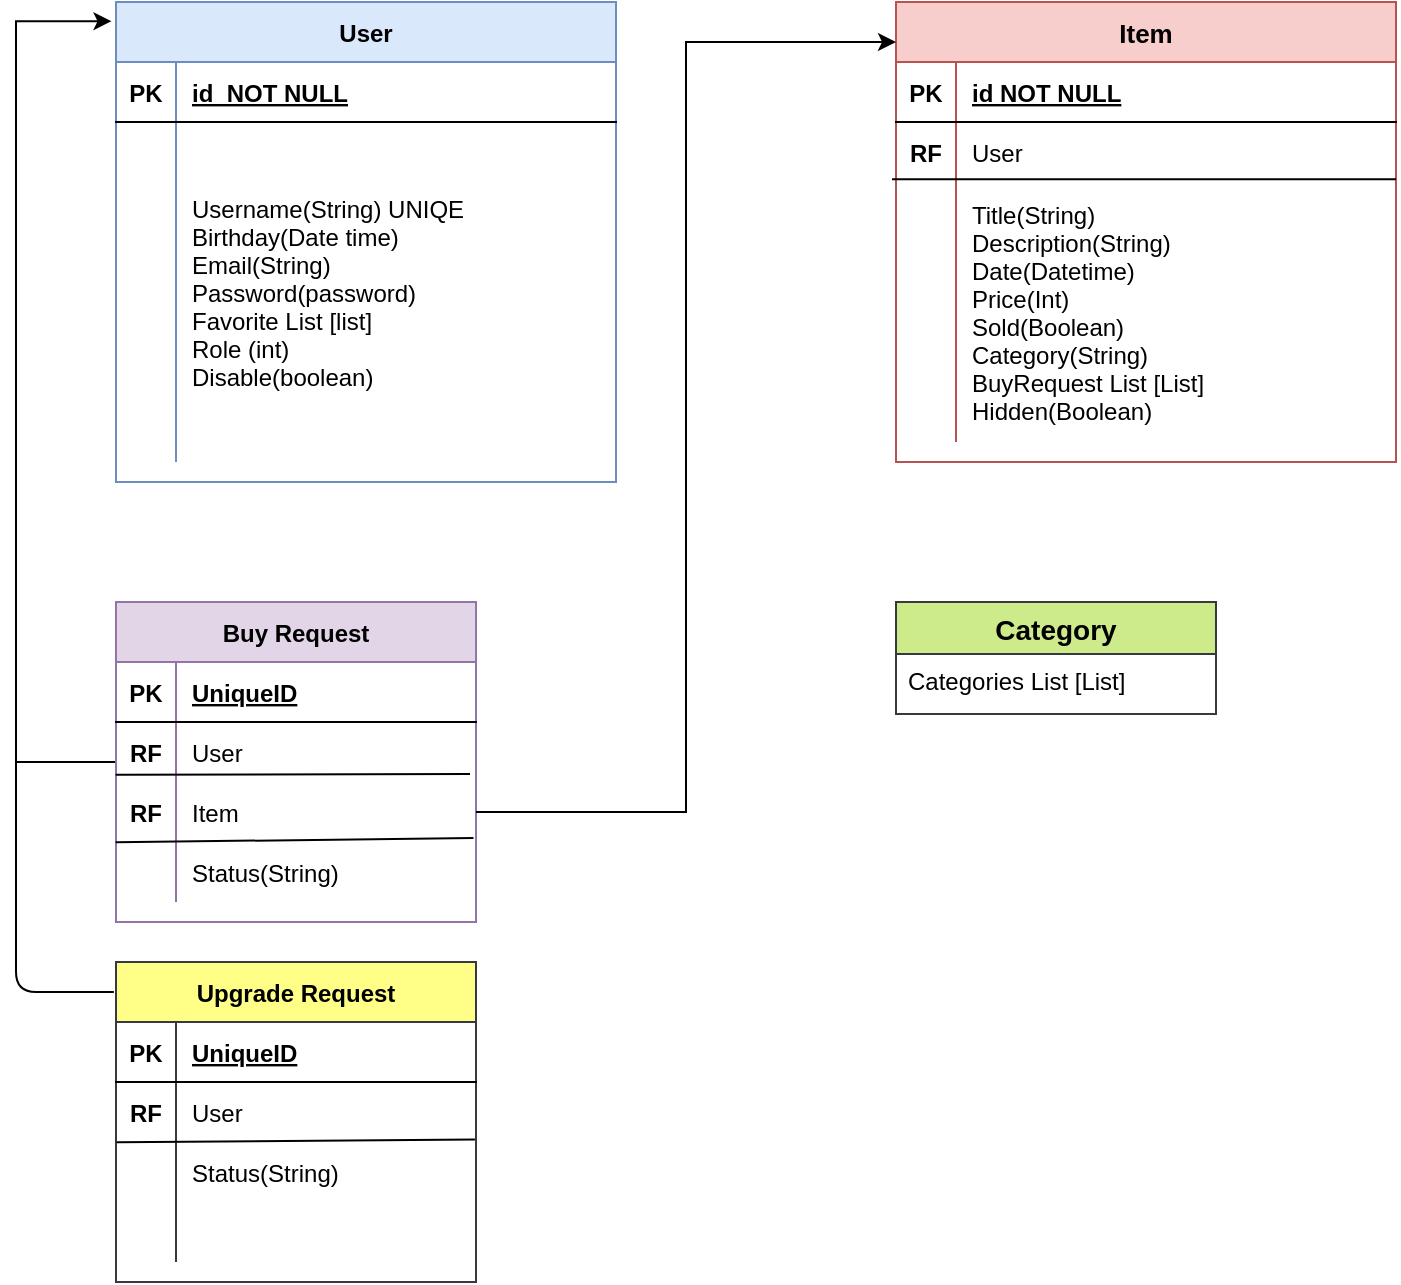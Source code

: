 <mxfile version="14.1.1" type="device"><diagram id="R2lEEEUBdFMjLlhIrx00" name="Page-1"><mxGraphModel dx="1574" dy="877" grid="1" gridSize="10" guides="1" tooltips="1" connect="1" arrows="1" fold="1" page="1" pageScale="1" pageWidth="850" pageHeight="1100" math="0" shadow="0" extFonts="Permanent Marker^https://fonts.googleapis.com/css?family=Permanent+Marker"><root><mxCell id="0"/><mxCell id="1" parent="0"/><mxCell id="C-vyLk0tnHw3VtMMgP7b-2" value="Item" style="shape=table;startSize=30;container=1;collapsible=1;childLayout=tableLayout;fixedRows=1;rowLines=0;fontStyle=1;align=center;resizeLast=1;fillColor=#f8cecc;strokeColor=#b85450;fontSize=13;" parent="1" vertex="1"><mxGeometry x="450" y="120" width="250" height="230" as="geometry"/></mxCell><mxCell id="C-vyLk0tnHw3VtMMgP7b-3" value="" style="shape=partialRectangle;collapsible=0;dropTarget=0;pointerEvents=0;fillColor=none;points=[[0,0.5],[1,0.5]];portConstraint=eastwest;top=0;left=0;right=0;bottom=1;" parent="C-vyLk0tnHw3VtMMgP7b-2" vertex="1"><mxGeometry y="30" width="250" height="30" as="geometry"/></mxCell><mxCell id="C-vyLk0tnHw3VtMMgP7b-4" value="PK" style="shape=partialRectangle;overflow=hidden;connectable=0;fillColor=none;top=0;left=0;bottom=0;right=0;fontStyle=1;" parent="C-vyLk0tnHw3VtMMgP7b-3" vertex="1"><mxGeometry width="30" height="30" as="geometry"/></mxCell><mxCell id="C-vyLk0tnHw3VtMMgP7b-5" value="id NOT NULL " style="shape=partialRectangle;overflow=hidden;connectable=0;fillColor=none;top=0;left=0;bottom=0;right=0;align=left;spacingLeft=6;fontStyle=5;" parent="C-vyLk0tnHw3VtMMgP7b-3" vertex="1"><mxGeometry x="30" width="220" height="30" as="geometry"/></mxCell><mxCell id="C-vyLk0tnHw3VtMMgP7b-6" value="" style="shape=partialRectangle;collapsible=0;dropTarget=0;pointerEvents=0;fillColor=none;points=[[0,0.5],[1,0.5]];portConstraint=eastwest;top=0;left=0;right=0;bottom=0;" parent="C-vyLk0tnHw3VtMMgP7b-2" vertex="1"><mxGeometry y="60" width="250" height="30" as="geometry"/></mxCell><mxCell id="C-vyLk0tnHw3VtMMgP7b-7" value="RF" style="shape=partialRectangle;overflow=hidden;connectable=0;fillColor=none;top=0;left=0;bottom=0;right=0;fontStyle=1" parent="C-vyLk0tnHw3VtMMgP7b-6" vertex="1"><mxGeometry width="30" height="30" as="geometry"/></mxCell><mxCell id="C-vyLk0tnHw3VtMMgP7b-8" value="User" style="shape=partialRectangle;overflow=hidden;connectable=0;fillColor=none;top=0;left=0;bottom=0;right=0;align=left;spacingLeft=6;" parent="C-vyLk0tnHw3VtMMgP7b-6" vertex="1"><mxGeometry x="30" width="220" height="30" as="geometry"/></mxCell><mxCell id="C-vyLk0tnHw3VtMMgP7b-9" value="" style="shape=partialRectangle;collapsible=0;dropTarget=0;pointerEvents=0;fillColor=none;points=[[0,0.5],[1,0.5]];portConstraint=eastwest;top=0;left=0;right=0;bottom=0;" parent="C-vyLk0tnHw3VtMMgP7b-2" vertex="1"><mxGeometry y="90" width="250" height="130" as="geometry"/></mxCell><mxCell id="C-vyLk0tnHw3VtMMgP7b-10" value="" style="shape=partialRectangle;overflow=hidden;connectable=0;fillColor=none;top=0;left=0;bottom=0;right=0;" parent="C-vyLk0tnHw3VtMMgP7b-9" vertex="1"><mxGeometry width="30" height="130" as="geometry"/></mxCell><mxCell id="C-vyLk0tnHw3VtMMgP7b-11" value="Title(String)&#10;Description(String)&#10;Date(Datetime)&#10;Price(Int)&#10;Sold(Boolean)&#10;Category(String)&#10;BuyRequest List [List]&#10;Hidden(Boolean)" style="shape=partialRectangle;overflow=hidden;connectable=0;fillColor=none;top=0;left=0;bottom=0;right=0;align=left;spacingLeft=6;" parent="C-vyLk0tnHw3VtMMgP7b-9" vertex="1"><mxGeometry x="30" width="220" height="130" as="geometry"/></mxCell><mxCell id="NDbP5OFxEhmsv88Ck_BK-4" value="" style="endArrow=none;html=1;entryX=1;entryY=-0.011;entryDx=0;entryDy=0;entryPerimeter=0;exitX=-0.008;exitY=-0.011;exitDx=0;exitDy=0;exitPerimeter=0;" parent="C-vyLk0tnHw3VtMMgP7b-2" source="C-vyLk0tnHw3VtMMgP7b-9" target="C-vyLk0tnHw3VtMMgP7b-9" edge="1"><mxGeometry width="50" height="50" relative="1" as="geometry"><mxPoint x="-150" y="180" as="sourcePoint"/><mxPoint x="-100" y="130" as="targetPoint"/></mxGeometry></mxCell><mxCell id="C-vyLk0tnHw3VtMMgP7b-23" value="User" style="shape=table;startSize=30;container=1;collapsible=1;childLayout=tableLayout;fixedRows=1;rowLines=0;fontStyle=1;align=center;resizeLast=1;fillColor=#dae8fc;strokeColor=#6c8ebf;" parent="1" vertex="1"><mxGeometry x="60" y="120" width="250" height="240" as="geometry"/></mxCell><mxCell id="C-vyLk0tnHw3VtMMgP7b-24" value="" style="shape=partialRectangle;collapsible=0;dropTarget=0;pointerEvents=0;fillColor=none;points=[[0,0.5],[1,0.5]];portConstraint=eastwest;top=0;left=0;right=0;bottom=1;" parent="C-vyLk0tnHw3VtMMgP7b-23" vertex="1"><mxGeometry y="30" width="250" height="30" as="geometry"/></mxCell><mxCell id="C-vyLk0tnHw3VtMMgP7b-25" value="PK" style="shape=partialRectangle;overflow=hidden;connectable=0;fillColor=none;top=0;left=0;bottom=0;right=0;fontStyle=1;" parent="C-vyLk0tnHw3VtMMgP7b-24" vertex="1"><mxGeometry width="30" height="30" as="geometry"/></mxCell><mxCell id="C-vyLk0tnHw3VtMMgP7b-26" value="id  NOT NULL " style="shape=partialRectangle;overflow=hidden;connectable=0;fillColor=none;top=0;left=0;bottom=0;right=0;align=left;spacingLeft=6;fontStyle=5;" parent="C-vyLk0tnHw3VtMMgP7b-24" vertex="1"><mxGeometry x="30" width="220" height="30" as="geometry"/></mxCell><mxCell id="C-vyLk0tnHw3VtMMgP7b-27" value="" style="shape=partialRectangle;collapsible=0;dropTarget=0;pointerEvents=0;fillColor=none;points=[[0,0.5],[1,0.5]];portConstraint=eastwest;top=0;left=0;right=0;bottom=0;" parent="C-vyLk0tnHw3VtMMgP7b-23" vertex="1"><mxGeometry y="60" width="250" height="170" as="geometry"/></mxCell><mxCell id="C-vyLk0tnHw3VtMMgP7b-28" value="" style="shape=partialRectangle;overflow=hidden;connectable=0;fillColor=none;top=0;left=0;bottom=0;right=0;" parent="C-vyLk0tnHw3VtMMgP7b-27" vertex="1"><mxGeometry width="30" height="170" as="geometry"/></mxCell><mxCell id="C-vyLk0tnHw3VtMMgP7b-29" value="Username(String) UNIQE&#10;Birthday(Date time)&#10;Email(String)&#10;Password(password)&#10;Favorite List [list]&#10;Role (int)&#10;Disable(boolean)" style="shape=partialRectangle;overflow=hidden;connectable=0;fillColor=none;top=0;left=0;bottom=0;right=0;align=left;spacingLeft=6;" parent="C-vyLk0tnHw3VtMMgP7b-27" vertex="1"><mxGeometry x="30" width="220" height="170" as="geometry"/></mxCell><mxCell id="NDbP5OFxEhmsv88Ck_BK-7" value="Category" style="swimlane;fontStyle=1;childLayout=stackLayout;horizontal=1;startSize=26;horizontalStack=0;resizeParent=1;resizeParentMax=0;resizeLast=0;collapsible=1;marginBottom=0;align=center;fontSize=14;fillColor=#cdeb8b;strokeColor=#36393d;" parent="1" vertex="1"><mxGeometry x="450" y="420" width="160" height="56" as="geometry"/></mxCell><mxCell id="NDbP5OFxEhmsv88Ck_BK-8" value="Categories List [List]" style="text;strokeColor=none;fillColor=none;spacingLeft=4;spacingRight=4;overflow=hidden;rotatable=0;points=[[0,0.5],[1,0.5]];portConstraint=eastwest;fontSize=12;" parent="NDbP5OFxEhmsv88Ck_BK-7" vertex="1"><mxGeometry y="26" width="160" height="30" as="geometry"/></mxCell><mxCell id="wZSVOhYG4t2OdKzAJYdu-12" style="edgeStyle=orthogonalEdgeStyle;rounded=0;orthogonalLoop=1;jettySize=auto;html=1;entryX=-0.009;entryY=0.04;entryDx=0;entryDy=0;entryPerimeter=0;" edge="1" parent="1" source="NDbP5OFxEhmsv88Ck_BK-12" target="C-vyLk0tnHw3VtMMgP7b-23"><mxGeometry relative="1" as="geometry"><mxPoint x="30" y="130" as="targetPoint"/><Array as="points"><mxPoint x="10" y="500"/><mxPoint x="10" y="130"/></Array></mxGeometry></mxCell><mxCell id="NDbP5OFxEhmsv88Ck_BK-12" value="Buy Request" style="shape=table;startSize=30;container=1;collapsible=1;childLayout=tableLayout;fixedRows=1;rowLines=0;fontStyle=1;align=center;resizeLast=1;fillColor=#e1d5e7;strokeColor=#9673a6;" parent="1" vertex="1"><mxGeometry x="60" y="420" width="180" height="160" as="geometry"/></mxCell><mxCell id="NDbP5OFxEhmsv88Ck_BK-13" value="" style="shape=partialRectangle;collapsible=0;dropTarget=0;pointerEvents=0;fillColor=none;top=0;left=0;bottom=1;right=0;points=[[0,0.5],[1,0.5]];portConstraint=eastwest;" parent="NDbP5OFxEhmsv88Ck_BK-12" vertex="1"><mxGeometry y="30" width="180" height="30" as="geometry"/></mxCell><mxCell id="NDbP5OFxEhmsv88Ck_BK-14" value="PK" style="shape=partialRectangle;connectable=0;fillColor=none;top=0;left=0;bottom=0;right=0;fontStyle=1;overflow=hidden;" parent="NDbP5OFxEhmsv88Ck_BK-13" vertex="1"><mxGeometry width="30" height="30" as="geometry"/></mxCell><mxCell id="NDbP5OFxEhmsv88Ck_BK-15" value="UniqueID" style="shape=partialRectangle;connectable=0;fillColor=none;top=0;left=0;bottom=0;right=0;align=left;spacingLeft=6;fontStyle=5;overflow=hidden;" parent="NDbP5OFxEhmsv88Ck_BK-13" vertex="1"><mxGeometry x="30" width="150" height="30" as="geometry"/></mxCell><mxCell id="NDbP5OFxEhmsv88Ck_BK-16" value="" style="shape=partialRectangle;collapsible=0;dropTarget=0;pointerEvents=0;fillColor=none;top=0;left=0;bottom=0;right=0;points=[[0,0.5],[1,0.5]];portConstraint=eastwest;" parent="NDbP5OFxEhmsv88Ck_BK-12" vertex="1"><mxGeometry y="60" width="180" height="30" as="geometry"/></mxCell><mxCell id="NDbP5OFxEhmsv88Ck_BK-17" value="RF" style="shape=partialRectangle;connectable=0;fillColor=none;top=0;left=0;bottom=0;right=0;editable=1;overflow=hidden;fontStyle=1" parent="NDbP5OFxEhmsv88Ck_BK-16" vertex="1"><mxGeometry width="30" height="30" as="geometry"/></mxCell><mxCell id="NDbP5OFxEhmsv88Ck_BK-18" value="User" style="shape=partialRectangle;connectable=0;fillColor=none;top=0;left=0;bottom=0;right=0;align=left;spacingLeft=6;overflow=hidden;" parent="NDbP5OFxEhmsv88Ck_BK-16" vertex="1"><mxGeometry x="30" width="150" height="30" as="geometry"/></mxCell><mxCell id="NDbP5OFxEhmsv88Ck_BK-19" value="" style="shape=partialRectangle;collapsible=0;dropTarget=0;pointerEvents=0;fillColor=none;top=0;left=0;bottom=0;right=0;points=[[0,0.5],[1,0.5]];portConstraint=eastwest;" parent="NDbP5OFxEhmsv88Ck_BK-12" vertex="1"><mxGeometry y="90" width="180" height="30" as="geometry"/></mxCell><mxCell id="NDbP5OFxEhmsv88Ck_BK-20" value="RF" style="shape=partialRectangle;connectable=0;fillColor=none;top=0;left=0;bottom=0;right=0;editable=1;overflow=hidden;fontStyle=1" parent="NDbP5OFxEhmsv88Ck_BK-19" vertex="1"><mxGeometry width="30" height="30" as="geometry"/></mxCell><mxCell id="NDbP5OFxEhmsv88Ck_BK-21" value="Item" style="shape=partialRectangle;connectable=0;fillColor=none;top=0;left=0;bottom=0;right=0;align=left;spacingLeft=6;overflow=hidden;" parent="NDbP5OFxEhmsv88Ck_BK-19" vertex="1"><mxGeometry x="30" width="150" height="30" as="geometry"/></mxCell><mxCell id="NDbP5OFxEhmsv88Ck_BK-22" value="" style="shape=partialRectangle;collapsible=0;dropTarget=0;pointerEvents=0;fillColor=none;top=0;left=0;bottom=0;right=0;points=[[0,0.5],[1,0.5]];portConstraint=eastwest;" parent="NDbP5OFxEhmsv88Ck_BK-12" vertex="1"><mxGeometry y="120" width="180" height="30" as="geometry"/></mxCell><mxCell id="NDbP5OFxEhmsv88Ck_BK-23" value="" style="shape=partialRectangle;connectable=0;fillColor=none;top=0;left=0;bottom=0;right=0;editable=1;overflow=hidden;" parent="NDbP5OFxEhmsv88Ck_BK-22" vertex="1"><mxGeometry width="30" height="30" as="geometry"/></mxCell><mxCell id="NDbP5OFxEhmsv88Ck_BK-24" value="Status(String)" style="shape=partialRectangle;connectable=0;fillColor=none;top=0;left=0;bottom=0;right=0;align=left;spacingLeft=6;overflow=hidden;" parent="NDbP5OFxEhmsv88Ck_BK-22" vertex="1"><mxGeometry x="30" width="150" height="30" as="geometry"/></mxCell><mxCell id="NDbP5OFxEhmsv88Ck_BK-48" value="" style="endArrow=none;html=1;strokeColor=#000000;exitX=-0.001;exitY=0.88;exitDx=0;exitDy=0;exitPerimeter=0;" parent="NDbP5OFxEhmsv88Ck_BK-12" source="NDbP5OFxEhmsv88Ck_BK-16" edge="1"><mxGeometry width="50" height="50" relative="1" as="geometry"><mxPoint x="70" y="130" as="sourcePoint"/><mxPoint x="177" y="86" as="targetPoint"/></mxGeometry></mxCell><mxCell id="NDbP5OFxEhmsv88Ck_BK-49" value="" style="endArrow=none;html=1;strokeColor=#000000;fontSize=13;entryX=0.993;entryY=-0.067;entryDx=0;entryDy=0;entryPerimeter=0;exitX=-0.001;exitY=1.005;exitDx=0;exitDy=0;exitPerimeter=0;" parent="NDbP5OFxEhmsv88Ck_BK-12" source="NDbP5OFxEhmsv88Ck_BK-19" target="NDbP5OFxEhmsv88Ck_BK-22" edge="1"><mxGeometry width="50" height="50" relative="1" as="geometry"><mxPoint y="150" as="sourcePoint"/><mxPoint x="50" y="100" as="targetPoint"/></mxGeometry></mxCell><mxCell id="NDbP5OFxEhmsv88Ck_BK-25" value="" style="endArrow=classic;html=1;strokeColor=#000000;" parent="1" source="C-vyLk0tnHw3VtMMgP7b-27" edge="1"><mxGeometry width="50" height="50" relative="1" as="geometry"><mxPoint x="260" y="370" as="sourcePoint"/><mxPoint x="310" y="320" as="targetPoint"/></mxGeometry></mxCell><mxCell id="NDbP5OFxEhmsv88Ck_BK-33" value="Upgrade Request" style="shape=table;startSize=30;container=1;collapsible=1;childLayout=tableLayout;fixedRows=1;rowLines=0;fontStyle=1;align=center;resizeLast=1;fillColor=#ffff88;strokeColor=#36393d;" parent="1" vertex="1"><mxGeometry x="60" y="600" width="180" height="160" as="geometry"/></mxCell><mxCell id="NDbP5OFxEhmsv88Ck_BK-34" value="" style="shape=partialRectangle;collapsible=0;dropTarget=0;pointerEvents=0;fillColor=none;top=0;left=0;bottom=1;right=0;points=[[0,0.5],[1,0.5]];portConstraint=eastwest;" parent="NDbP5OFxEhmsv88Ck_BK-33" vertex="1"><mxGeometry y="30" width="180" height="30" as="geometry"/></mxCell><mxCell id="NDbP5OFxEhmsv88Ck_BK-35" value="PK" style="shape=partialRectangle;connectable=0;fillColor=none;top=0;left=0;bottom=0;right=0;fontStyle=1;overflow=hidden;" parent="NDbP5OFxEhmsv88Ck_BK-34" vertex="1"><mxGeometry width="30" height="30" as="geometry"/></mxCell><mxCell id="NDbP5OFxEhmsv88Ck_BK-36" value="UniqueID" style="shape=partialRectangle;connectable=0;fillColor=none;top=0;left=0;bottom=0;right=0;align=left;spacingLeft=6;fontStyle=5;overflow=hidden;" parent="NDbP5OFxEhmsv88Ck_BK-34" vertex="1"><mxGeometry x="30" width="150" height="30" as="geometry"/></mxCell><mxCell id="NDbP5OFxEhmsv88Ck_BK-37" value="" style="shape=partialRectangle;collapsible=0;dropTarget=0;pointerEvents=0;fillColor=none;top=0;left=0;bottom=0;right=0;points=[[0,0.5],[1,0.5]];portConstraint=eastwest;" parent="NDbP5OFxEhmsv88Ck_BK-33" vertex="1"><mxGeometry y="60" width="180" height="30" as="geometry"/></mxCell><mxCell id="NDbP5OFxEhmsv88Ck_BK-38" value="RF" style="shape=partialRectangle;connectable=0;fillColor=none;top=0;left=0;bottom=0;right=0;editable=1;overflow=hidden;fontStyle=1" parent="NDbP5OFxEhmsv88Ck_BK-37" vertex="1"><mxGeometry width="30" height="30" as="geometry"/></mxCell><mxCell id="NDbP5OFxEhmsv88Ck_BK-39" value="User" style="shape=partialRectangle;connectable=0;fillColor=none;top=0;left=0;bottom=0;right=0;align=left;spacingLeft=6;overflow=hidden;" parent="NDbP5OFxEhmsv88Ck_BK-37" vertex="1"><mxGeometry x="30" width="150" height="30" as="geometry"/></mxCell><mxCell id="NDbP5OFxEhmsv88Ck_BK-40" value="" style="shape=partialRectangle;collapsible=0;dropTarget=0;pointerEvents=0;fillColor=none;top=0;left=0;bottom=0;right=0;points=[[0,0.5],[1,0.5]];portConstraint=eastwest;" parent="NDbP5OFxEhmsv88Ck_BK-33" vertex="1"><mxGeometry y="90" width="180" height="30" as="geometry"/></mxCell><mxCell id="NDbP5OFxEhmsv88Ck_BK-41" value="" style="shape=partialRectangle;connectable=0;fillColor=none;top=0;left=0;bottom=0;right=0;editable=1;overflow=hidden;" parent="NDbP5OFxEhmsv88Ck_BK-40" vertex="1"><mxGeometry width="30" height="30" as="geometry"/></mxCell><mxCell id="NDbP5OFxEhmsv88Ck_BK-42" value="Status(String)" style="shape=partialRectangle;connectable=0;fillColor=none;top=0;left=0;bottom=0;right=0;align=left;spacingLeft=6;overflow=hidden;" parent="NDbP5OFxEhmsv88Ck_BK-40" vertex="1"><mxGeometry x="30" width="150" height="30" as="geometry"/></mxCell><mxCell id="NDbP5OFxEhmsv88Ck_BK-43" value="" style="shape=partialRectangle;collapsible=0;dropTarget=0;pointerEvents=0;fillColor=none;top=0;left=0;bottom=0;right=0;points=[[0,0.5],[1,0.5]];portConstraint=eastwest;" parent="NDbP5OFxEhmsv88Ck_BK-33" vertex="1"><mxGeometry y="120" width="180" height="30" as="geometry"/></mxCell><mxCell id="NDbP5OFxEhmsv88Ck_BK-44" value="" style="shape=partialRectangle;connectable=0;fillColor=none;top=0;left=0;bottom=0;right=0;editable=1;overflow=hidden;" parent="NDbP5OFxEhmsv88Ck_BK-43" vertex="1"><mxGeometry width="30" height="30" as="geometry"/></mxCell><mxCell id="NDbP5OFxEhmsv88Ck_BK-45" value="" style="shape=partialRectangle;connectable=0;fillColor=none;top=0;left=0;bottom=0;right=0;align=left;spacingLeft=6;overflow=hidden;" parent="NDbP5OFxEhmsv88Ck_BK-43" vertex="1"><mxGeometry x="30" width="150" height="30" as="geometry"/></mxCell><mxCell id="NDbP5OFxEhmsv88Ck_BK-50" value="" style="endArrow=none;html=1;strokeColor=#000000;fontSize=13;entryX=0.997;entryY=-0.04;entryDx=0;entryDy=0;entryPerimeter=0;exitX=0.002;exitY=1.003;exitDx=0;exitDy=0;exitPerimeter=0;" parent="NDbP5OFxEhmsv88Ck_BK-33" source="NDbP5OFxEhmsv88Ck_BK-37" target="NDbP5OFxEhmsv88Ck_BK-40" edge="1"><mxGeometry width="50" height="50" relative="1" as="geometry"><mxPoint x="-1" y="89" as="sourcePoint"/><mxPoint x="90" y="90" as="targetPoint"/></mxGeometry></mxCell><mxCell id="wZSVOhYG4t2OdKzAJYdu-10" style="edgeStyle=orthogonalEdgeStyle;rounded=0;orthogonalLoop=1;jettySize=auto;html=1;entryX=0;entryY=0.087;entryDx=0;entryDy=0;entryPerimeter=0;" edge="1" parent="1" source="NDbP5OFxEhmsv88Ck_BK-19" target="C-vyLk0tnHw3VtMMgP7b-2"><mxGeometry relative="1" as="geometry"/></mxCell><mxCell id="wZSVOhYG4t2OdKzAJYdu-14" value="" style="endArrow=none;html=1;entryX=-0.006;entryY=0.094;entryDx=0;entryDy=0;entryPerimeter=0;" edge="1" parent="1" target="NDbP5OFxEhmsv88Ck_BK-33"><mxGeometry width="50" height="50" relative="1" as="geometry"><mxPoint x="10" y="500" as="sourcePoint"/><mxPoint x="60" y="600" as="targetPoint"/><Array as="points"><mxPoint x="10" y="615"/></Array></mxGeometry></mxCell></root></mxGraphModel></diagram></mxfile>